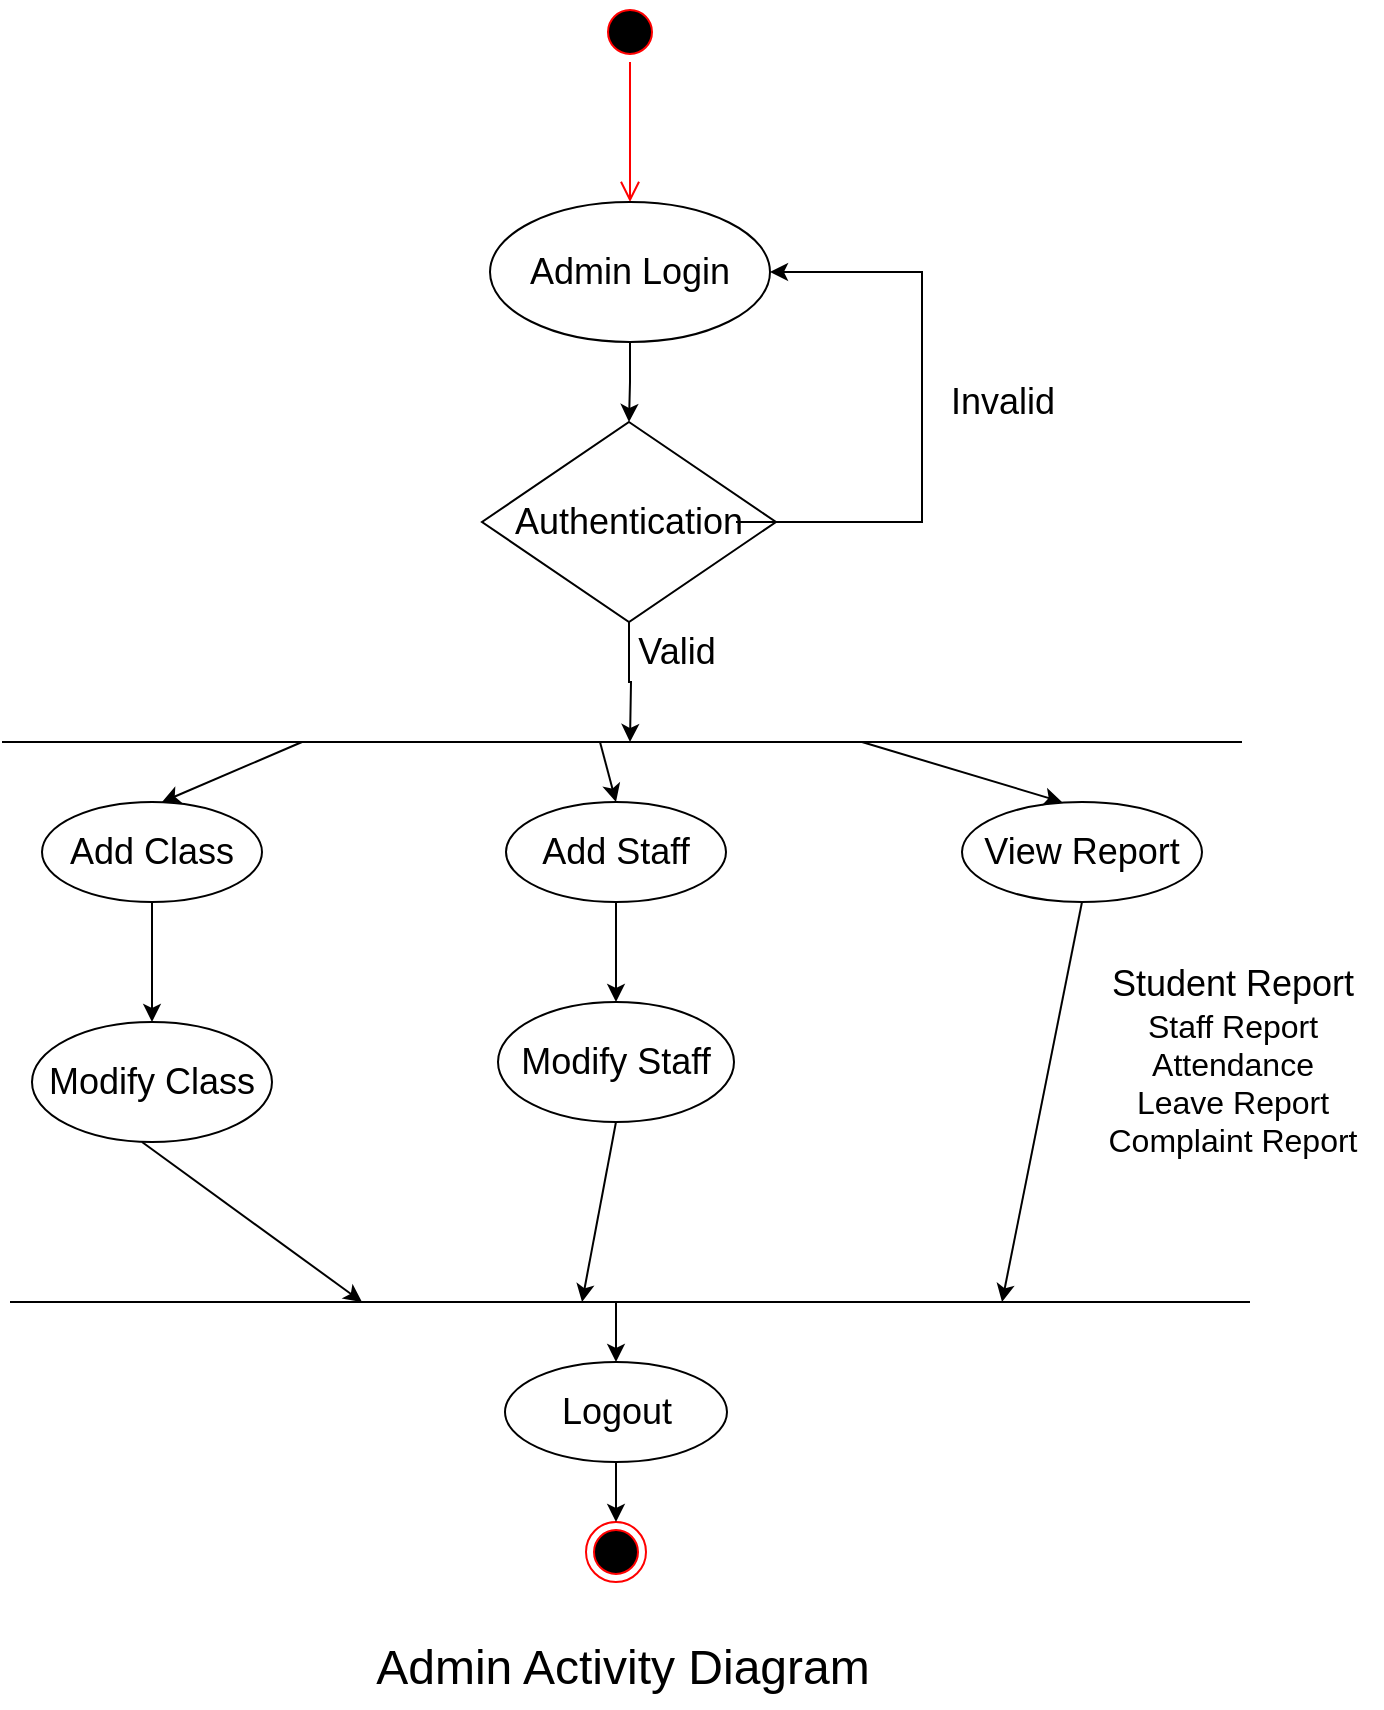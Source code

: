 <mxfile version="24.3.1" type="github">
  <diagram name="Page-1" id="agKvPzKy4cqwuzA_DU6m">
    <mxGraphModel dx="1500" dy="746" grid="1" gridSize="10" guides="1" tooltips="1" connect="1" arrows="1" fold="1" page="1" pageScale="1" pageWidth="827" pageHeight="1169" math="0" shadow="0">
      <root>
        <mxCell id="0" />
        <mxCell id="1" parent="0" />
        <mxCell id="QkCkTdr4qvbzrr6KPWi_-1" value="" style="ellipse;html=1;shape=startState;fillColor=#000000;strokeColor=#ff0000;" vertex="1" parent="1">
          <mxGeometry x="399" width="30" height="30" as="geometry" />
        </mxCell>
        <mxCell id="QkCkTdr4qvbzrr6KPWi_-2" value="" style="edgeStyle=orthogonalEdgeStyle;html=1;verticalAlign=bottom;endArrow=open;endSize=8;strokeColor=#ff0000;rounded=0;entryX=0.5;entryY=0;entryDx=0;entryDy=0;" edge="1" source="QkCkTdr4qvbzrr6KPWi_-1" parent="1" target="QkCkTdr4qvbzrr6KPWi_-4">
          <mxGeometry relative="1" as="geometry">
            <mxPoint x="414" y="90" as="targetPoint" />
          </mxGeometry>
        </mxCell>
        <mxCell id="QkCkTdr4qvbzrr6KPWi_-3" value="" style="ellipse;html=1;shape=endState;fillColor=#000000;strokeColor=#ff0000;" vertex="1" parent="1">
          <mxGeometry x="392" y="760" width="30" height="30" as="geometry" />
        </mxCell>
        <mxCell id="QkCkTdr4qvbzrr6KPWi_-12" value="" style="edgeStyle=orthogonalEdgeStyle;rounded=0;orthogonalLoop=1;jettySize=auto;html=1;" edge="1" parent="1" source="QkCkTdr4qvbzrr6KPWi_-4" target="QkCkTdr4qvbzrr6KPWi_-5">
          <mxGeometry relative="1" as="geometry" />
        </mxCell>
        <mxCell id="QkCkTdr4qvbzrr6KPWi_-4" value="&lt;font style=&quot;font-size: 18px;&quot;&gt;Admin Login&lt;/font&gt;" style="ellipse;whiteSpace=wrap;html=1;" vertex="1" parent="1">
          <mxGeometry x="344" y="100" width="140" height="70" as="geometry" />
        </mxCell>
        <mxCell id="QkCkTdr4qvbzrr6KPWi_-13" value="" style="edgeStyle=orthogonalEdgeStyle;rounded=0;orthogonalLoop=1;jettySize=auto;html=1;" edge="1" parent="1" source="QkCkTdr4qvbzrr6KPWi_-5">
          <mxGeometry relative="1" as="geometry">
            <mxPoint x="414" y="370" as="targetPoint" />
          </mxGeometry>
        </mxCell>
        <mxCell id="QkCkTdr4qvbzrr6KPWi_-5" value="&lt;font style=&quot;font-size: 18px;&quot;&gt;Authentication&lt;/font&gt;" style="rhombus;whiteSpace=wrap;html=1;" vertex="1" parent="1">
          <mxGeometry x="340" y="210" width="147" height="100" as="geometry" />
        </mxCell>
        <mxCell id="QkCkTdr4qvbzrr6KPWi_-6" value="" style="endArrow=none;html=1;rounded=0;" edge="1" parent="1">
          <mxGeometry width="50" height="50" relative="1" as="geometry">
            <mxPoint x="100" y="370" as="sourcePoint" />
            <mxPoint x="720" y="370" as="targetPoint" />
          </mxGeometry>
        </mxCell>
        <mxCell id="QkCkTdr4qvbzrr6KPWi_-18" value="" style="edgeStyle=orthogonalEdgeStyle;rounded=0;orthogonalLoop=1;jettySize=auto;html=1;" edge="1" parent="1" source="QkCkTdr4qvbzrr6KPWi_-7" target="QkCkTdr4qvbzrr6KPWi_-10">
          <mxGeometry relative="1" as="geometry" />
        </mxCell>
        <mxCell id="QkCkTdr4qvbzrr6KPWi_-7" value="&lt;font style=&quot;font-size: 18px;&quot;&gt;Add Class&lt;/font&gt;" style="ellipse;whiteSpace=wrap;html=1;" vertex="1" parent="1">
          <mxGeometry x="120" y="400" width="110" height="50" as="geometry" />
        </mxCell>
        <mxCell id="QkCkTdr4qvbzrr6KPWi_-19" value="" style="edgeStyle=orthogonalEdgeStyle;rounded=0;orthogonalLoop=1;jettySize=auto;html=1;" edge="1" parent="1" source="QkCkTdr4qvbzrr6KPWi_-8" target="QkCkTdr4qvbzrr6KPWi_-11">
          <mxGeometry relative="1" as="geometry" />
        </mxCell>
        <mxCell id="QkCkTdr4qvbzrr6KPWi_-8" value="&lt;font style=&quot;font-size: 18px;&quot;&gt;Add Staff&lt;/font&gt;" style="ellipse;whiteSpace=wrap;html=1;" vertex="1" parent="1">
          <mxGeometry x="352" y="400" width="110" height="50" as="geometry" />
        </mxCell>
        <mxCell id="QkCkTdr4qvbzrr6KPWi_-9" value="&lt;font style=&quot;font-size: 18px;&quot;&gt;View Report&lt;/font&gt;" style="ellipse;whiteSpace=wrap;html=1;" vertex="1" parent="1">
          <mxGeometry x="580" y="400" width="120" height="50" as="geometry" />
        </mxCell>
        <mxCell id="QkCkTdr4qvbzrr6KPWi_-10" value="&lt;font style=&quot;font-size: 18px;&quot;&gt;Modify Class&lt;/font&gt;" style="ellipse;whiteSpace=wrap;html=1;" vertex="1" parent="1">
          <mxGeometry x="115" y="510" width="120" height="60" as="geometry" />
        </mxCell>
        <mxCell id="QkCkTdr4qvbzrr6KPWi_-11" value="&lt;font style=&quot;font-size: 18px;&quot;&gt;Modify Staff&lt;/font&gt;" style="ellipse;whiteSpace=wrap;html=1;" vertex="1" parent="1">
          <mxGeometry x="348" y="500" width="118" height="60" as="geometry" />
        </mxCell>
        <mxCell id="QkCkTdr4qvbzrr6KPWi_-14" value="" style="endArrow=classic;html=1;rounded=0;entryX=1;entryY=0.5;entryDx=0;entryDy=0;" edge="1" parent="1" target="QkCkTdr4qvbzrr6KPWi_-4">
          <mxGeometry width="50" height="50" relative="1" as="geometry">
            <mxPoint x="467" y="260" as="sourcePoint" />
            <mxPoint x="560" y="140" as="targetPoint" />
            <Array as="points">
              <mxPoint x="560" y="260" />
              <mxPoint x="560" y="135" />
            </Array>
          </mxGeometry>
        </mxCell>
        <mxCell id="QkCkTdr4qvbzrr6KPWi_-15" value="&lt;font style=&quot;font-size: 18px;&quot;&gt;Invalid&lt;/font&gt;" style="text;html=1;align=center;verticalAlign=middle;resizable=0;points=[];autosize=1;strokeColor=none;fillColor=none;" vertex="1" parent="1">
          <mxGeometry x="560" y="180" width="80" height="40" as="geometry" />
        </mxCell>
        <mxCell id="QkCkTdr4qvbzrr6KPWi_-16" value="&lt;font style=&quot;font-size: 18px;&quot;&gt;Valid&lt;/font&gt;" style="text;html=1;align=center;verticalAlign=middle;resizable=0;points=[];autosize=1;strokeColor=none;fillColor=none;" vertex="1" parent="1">
          <mxGeometry x="407" y="305" width="60" height="40" as="geometry" />
        </mxCell>
        <mxCell id="QkCkTdr4qvbzrr6KPWi_-17" value="" style="endArrow=none;html=1;rounded=0;" edge="1" parent="1">
          <mxGeometry width="50" height="50" relative="1" as="geometry">
            <mxPoint x="104" y="650" as="sourcePoint" />
            <mxPoint x="724" y="650" as="targetPoint" />
          </mxGeometry>
        </mxCell>
        <mxCell id="QkCkTdr4qvbzrr6KPWi_-20" value="" style="endArrow=classic;html=1;rounded=0;" edge="1" parent="1">
          <mxGeometry width="50" height="50" relative="1" as="geometry">
            <mxPoint x="250" y="370" as="sourcePoint" />
            <mxPoint x="180" y="400" as="targetPoint" />
            <Array as="points">
              <mxPoint x="180" y="400" />
            </Array>
          </mxGeometry>
        </mxCell>
        <mxCell id="QkCkTdr4qvbzrr6KPWi_-21" value="" style="endArrow=classic;html=1;rounded=0;entryX=0.5;entryY=0;entryDx=0;entryDy=0;" edge="1" parent="1" target="QkCkTdr4qvbzrr6KPWi_-8">
          <mxGeometry width="50" height="50" relative="1" as="geometry">
            <mxPoint x="399" y="370" as="sourcePoint" />
            <mxPoint x="409" y="420" as="targetPoint" />
            <Array as="points" />
          </mxGeometry>
        </mxCell>
        <mxCell id="QkCkTdr4qvbzrr6KPWi_-22" value="" style="endArrow=classic;html=1;rounded=0;" edge="1" parent="1">
          <mxGeometry width="50" height="50" relative="1" as="geometry">
            <mxPoint x="530" y="370" as="sourcePoint" />
            <mxPoint x="630" y="400" as="targetPoint" />
          </mxGeometry>
        </mxCell>
        <mxCell id="QkCkTdr4qvbzrr6KPWi_-23" value="" style="endArrow=classic;html=1;rounded=0;" edge="1" parent="1">
          <mxGeometry width="50" height="50" relative="1" as="geometry">
            <mxPoint x="170" y="570" as="sourcePoint" />
            <mxPoint x="280" y="650" as="targetPoint" />
          </mxGeometry>
        </mxCell>
        <mxCell id="QkCkTdr4qvbzrr6KPWi_-24" value="" style="endArrow=classic;html=1;rounded=0;exitX=0.5;exitY=1;exitDx=0;exitDy=0;" edge="1" parent="1" source="QkCkTdr4qvbzrr6KPWi_-11">
          <mxGeometry width="50" height="50" relative="1" as="geometry">
            <mxPoint x="390" y="580" as="sourcePoint" />
            <mxPoint x="390" y="650" as="targetPoint" />
          </mxGeometry>
        </mxCell>
        <mxCell id="QkCkTdr4qvbzrr6KPWi_-26" value="" style="endArrow=classic;html=1;rounded=0;exitX=0.5;exitY=1;exitDx=0;exitDy=0;" edge="1" parent="1" source="QkCkTdr4qvbzrr6KPWi_-9">
          <mxGeometry width="50" height="50" relative="1" as="geometry">
            <mxPoint x="541" y="540" as="sourcePoint" />
            <mxPoint x="600" y="650" as="targetPoint" />
          </mxGeometry>
        </mxCell>
        <mxCell id="QkCkTdr4qvbzrr6KPWi_-27" value="&lt;font style=&quot;font-size: 18px;&quot;&gt;Student Report&lt;/font&gt;&lt;div&gt;&lt;font size=&quot;3&quot;&gt;Staff Report&lt;/font&gt;&lt;/div&gt;&lt;div&gt;&lt;font size=&quot;3&quot;&gt;Attendance&lt;/font&gt;&lt;/div&gt;&lt;div&gt;&lt;font size=&quot;3&quot;&gt;Leave Report&lt;/font&gt;&lt;/div&gt;&lt;div&gt;&lt;font size=&quot;3&quot;&gt;Complaint Report&lt;/font&gt;&lt;/div&gt;" style="text;html=1;align=center;verticalAlign=middle;resizable=0;points=[];autosize=1;strokeColor=none;fillColor=none;" vertex="1" parent="1">
          <mxGeometry x="640" y="475" width="150" height="110" as="geometry" />
        </mxCell>
        <mxCell id="QkCkTdr4qvbzrr6KPWi_-29" value="" style="edgeStyle=orthogonalEdgeStyle;rounded=0;orthogonalLoop=1;jettySize=auto;html=1;" edge="1" parent="1" source="QkCkTdr4qvbzrr6KPWi_-28" target="QkCkTdr4qvbzrr6KPWi_-3">
          <mxGeometry relative="1" as="geometry" />
        </mxCell>
        <mxCell id="QkCkTdr4qvbzrr6KPWi_-28" value="&lt;font style=&quot;font-size: 18px;&quot;&gt;Logout&lt;/font&gt;" style="ellipse;whiteSpace=wrap;html=1;" vertex="1" parent="1">
          <mxGeometry x="351.5" y="680" width="111" height="50" as="geometry" />
        </mxCell>
        <mxCell id="QkCkTdr4qvbzrr6KPWi_-30" value="" style="endArrow=classic;html=1;rounded=0;entryX=0.5;entryY=0;entryDx=0;entryDy=0;" edge="1" parent="1" target="QkCkTdr4qvbzrr6KPWi_-28">
          <mxGeometry width="50" height="50" relative="1" as="geometry">
            <mxPoint x="407" y="650" as="sourcePoint" />
            <mxPoint x="440" y="530" as="targetPoint" />
          </mxGeometry>
        </mxCell>
        <mxCell id="QkCkTdr4qvbzrr6KPWi_-34" value="&lt;font style=&quot;font-size: 24px;&quot;&gt;Admin Activity Diagram&lt;/font&gt;" style="text;html=1;align=center;verticalAlign=middle;resizable=0;points=[];autosize=1;strokeColor=none;fillColor=none;" vertex="1" parent="1">
          <mxGeometry x="275" y="813" width="270" height="40" as="geometry" />
        </mxCell>
      </root>
    </mxGraphModel>
  </diagram>
</mxfile>
